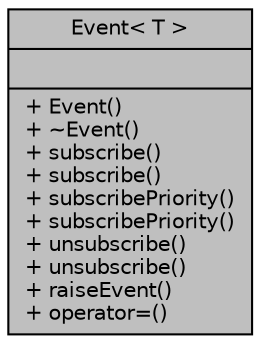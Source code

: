 digraph "Event&lt; T &gt;"
{
 // LATEX_PDF_SIZE
  edge [fontname="Helvetica",fontsize="10",labelfontname="Helvetica",labelfontsize="10"];
  node [fontname="Helvetica",fontsize="10",shape=record];
  Node1 [label="{Event\< T \>\n||+ Event()\l+ ~Event()\l+ subscribe()\l+ subscribe()\l+ subscribePriority()\l+ subscribePriority()\l+ unsubscribe()\l+ unsubscribe()\l+ raiseEvent()\l+ operator=()\l}",height=0.2,width=0.4,color="black", fillcolor="grey75", style="filled", fontcolor="black",tooltip=" "];
}
